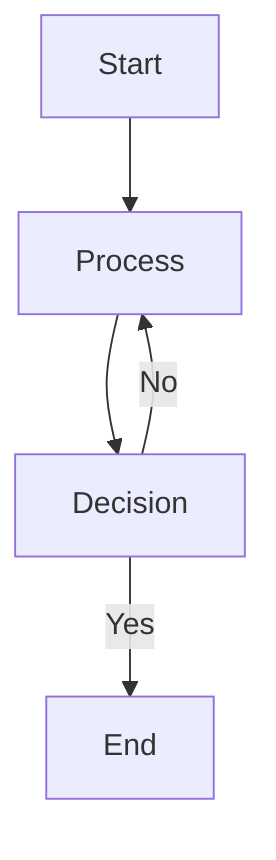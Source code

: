 graph TD;
    A["Start"] --> B["Process"];
    B --> C["Decision"];
    C -->|"Yes"| D["End"];
    C -->|"No"| B;